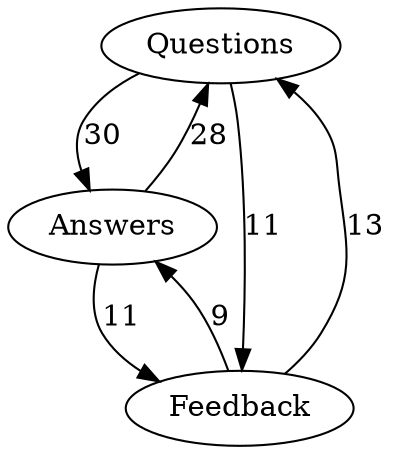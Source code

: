 // test
digraph gazeDataOutput16 {
	node [group=a]
	Questions
	Answers
	Feedback
	Feedback -> Questions [label=13]
	Questions -> Answers [label=30]
	Answers -> Feedback [label=11]
	Feedback -> Answers [label=9]
	Answers -> Questions [label=28]
	Questions -> Feedback [label=11]
	edge [style=invis]
	Questions -> Answers
	Answers -> Feedback
}
